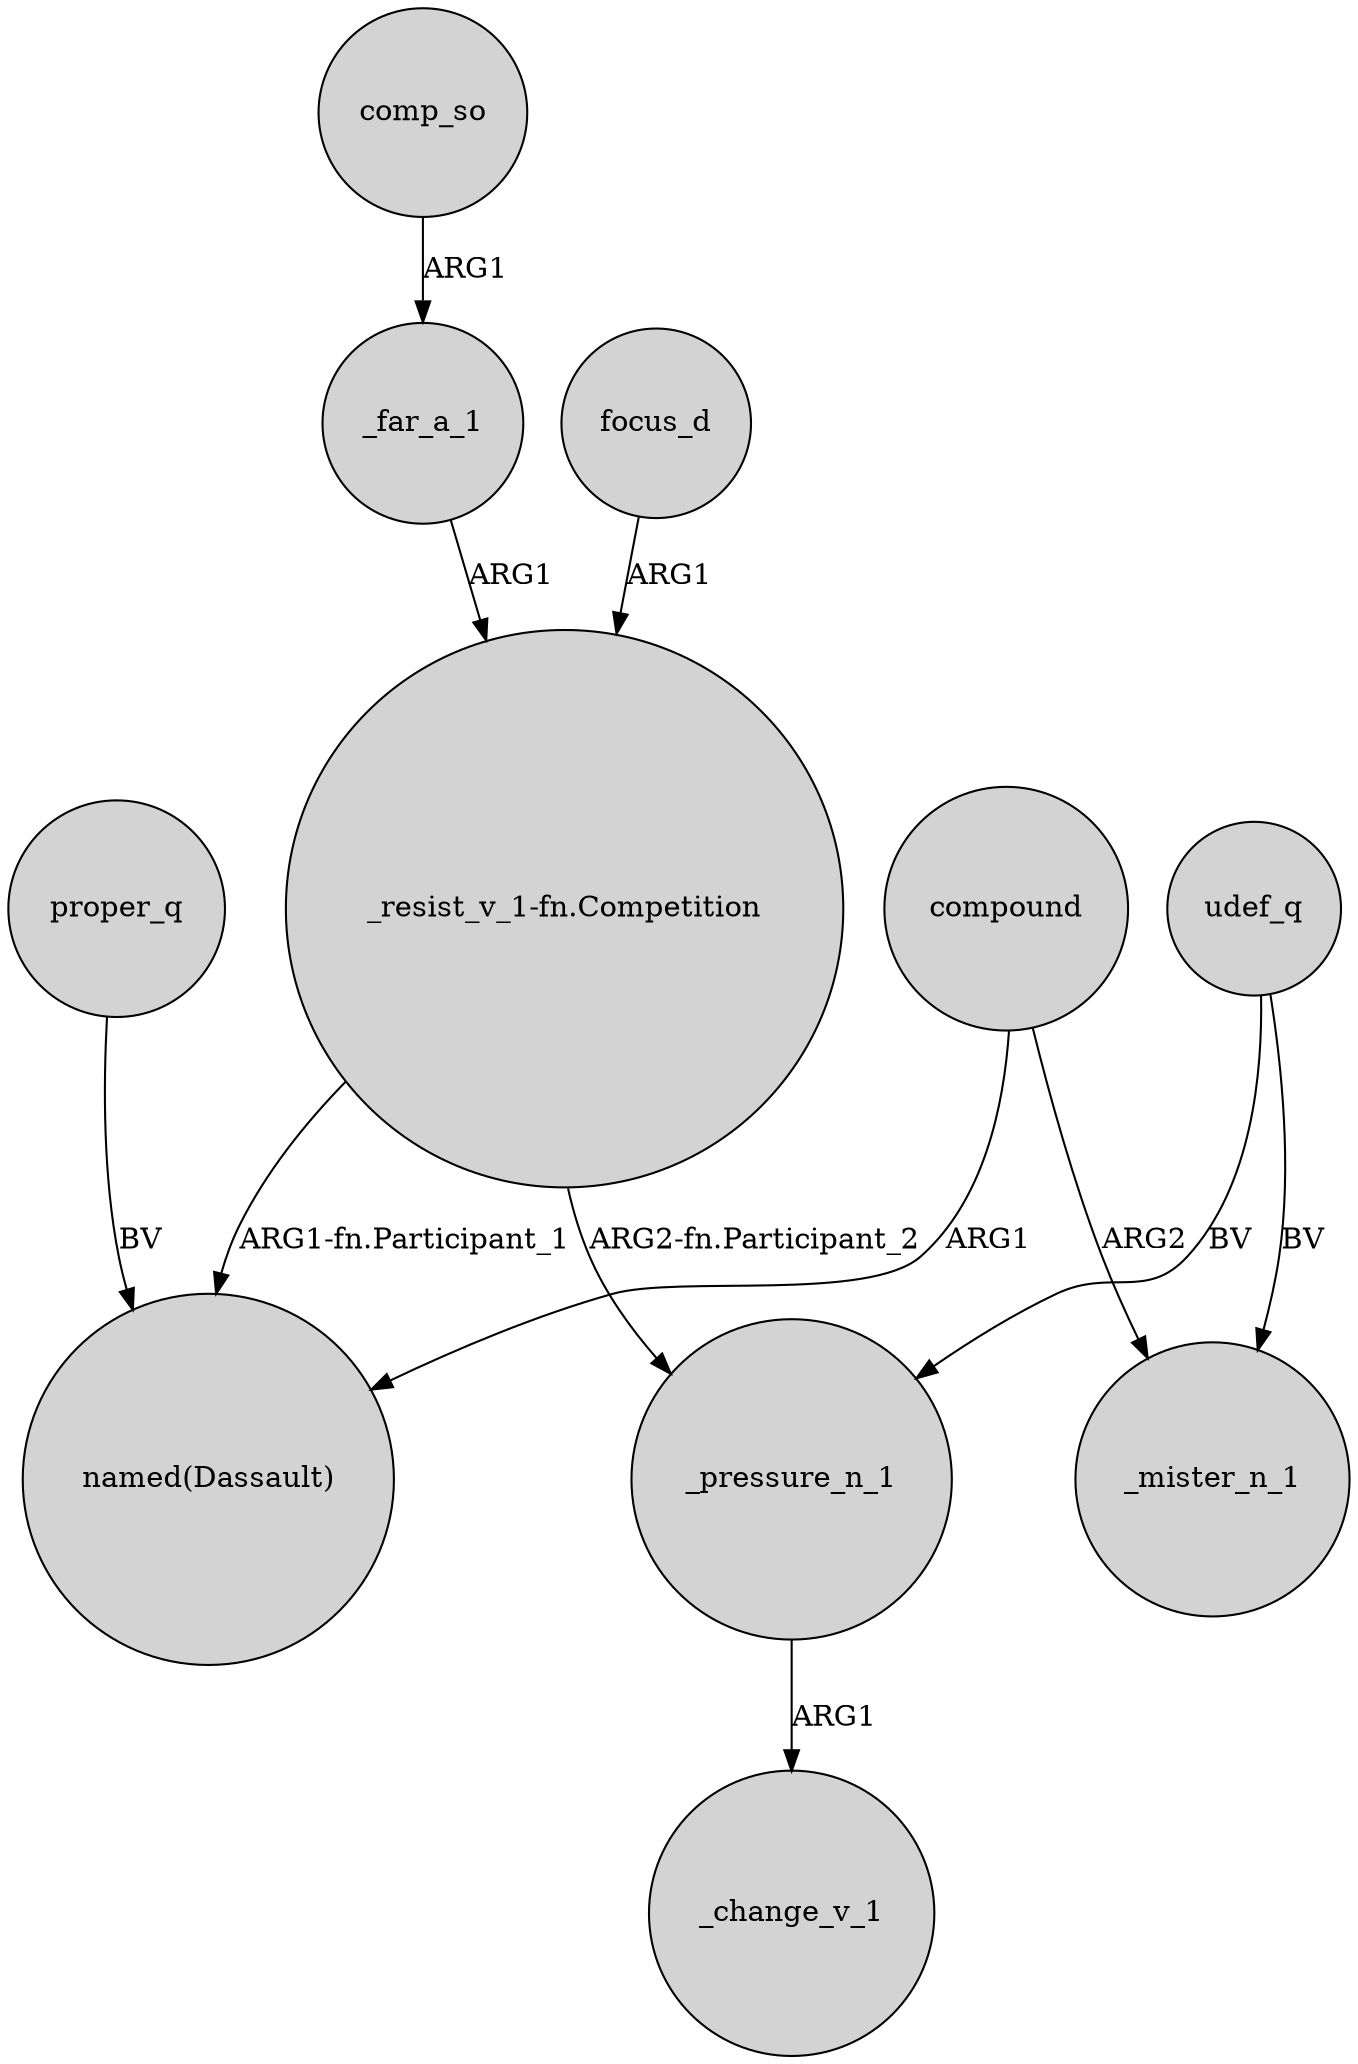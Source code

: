 digraph {
	node [shape=circle style=filled]
	"_resist_v_1-fn.Competition" -> "named(Dassault)" [label="ARG1-fn.Participant_1"]
	proper_q -> "named(Dassault)" [label=BV]
	compound -> _mister_n_1 [label=ARG2]
	_pressure_n_1 -> _change_v_1 [label=ARG1]
	comp_so -> _far_a_1 [label=ARG1]
	compound -> "named(Dassault)" [label=ARG1]
	udef_q -> _mister_n_1 [label=BV]
	udef_q -> _pressure_n_1 [label=BV]
	_far_a_1 -> "_resist_v_1-fn.Competition" [label=ARG1]
	focus_d -> "_resist_v_1-fn.Competition" [label=ARG1]
	"_resist_v_1-fn.Competition" -> _pressure_n_1 [label="ARG2-fn.Participant_2"]
}
